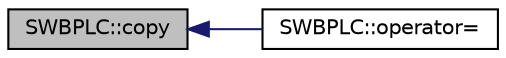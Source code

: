 digraph "SWBPLC::copy"
{
  edge [fontname="Helvetica",fontsize="10",labelfontname="Helvetica",labelfontsize="10"];
  node [fontname="Helvetica",fontsize="10",shape=record];
  rankdir="LR";
  Node1 [label="SWBPLC::copy",height=0.2,width=0.4,color="black", fillcolor="grey75", style="filled", fontcolor="black"];
  Node1 -> Node2 [dir="back",color="midnightblue",fontsize="10",style="solid"];
  Node2 [label="SWBPLC::operator=",height=0.2,width=0.4,color="black", fillcolor="white", style="filled",URL="$class_s_w_b_p_l_c.html#a1e4b8f85d4e8e29429d691e258fea2e7"];
}
